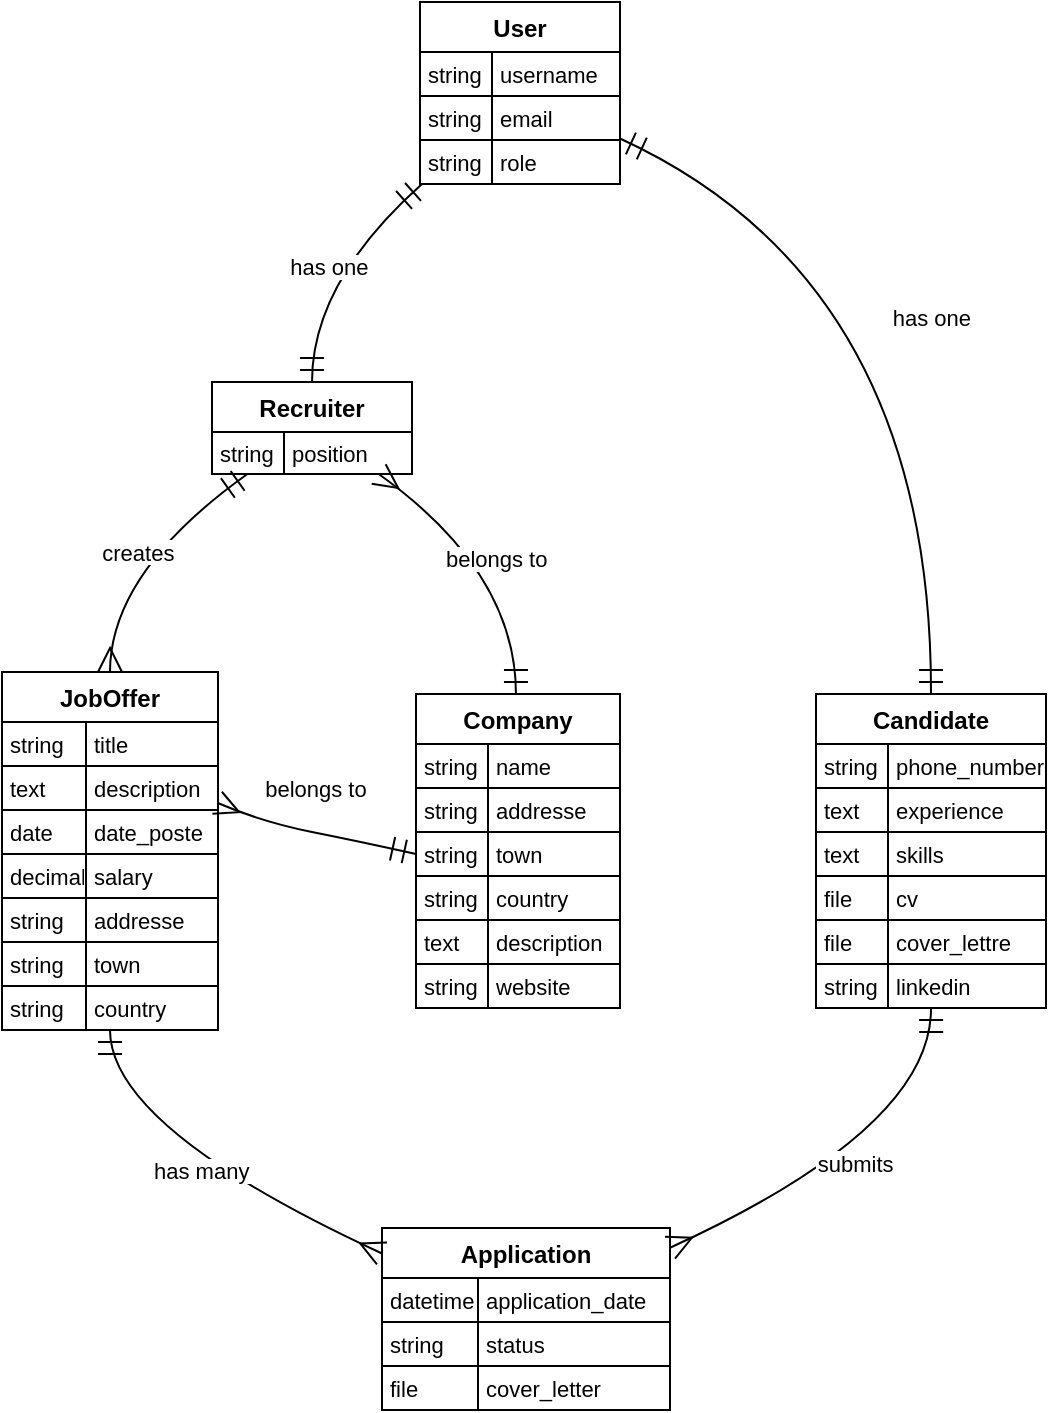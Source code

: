 <mxfile version="24.9.3">
  <diagram name="Page-1" id="9Husfk-MTER-jEmYpVFC">
    <mxGraphModel dx="2084" dy="1150" grid="1" gridSize="10" guides="1" tooltips="1" connect="1" arrows="1" fold="1" page="1" pageScale="1" pageWidth="827" pageHeight="1169" math="0" shadow="0">
      <root>
        <mxCell id="0" />
        <mxCell id="1" parent="0" />
        <mxCell id="3f8TKF4iii0UHwsobTSv-1" value="User" style="shape=table;startSize=25;container=1;collapsible=0;childLayout=tableLayout;fixedRows=1;rowLines=1;fontStyle=1;align=center;resizeLast=1;" vertex="1" parent="1">
          <mxGeometry x="229" y="20" width="100" height="91" as="geometry" />
        </mxCell>
        <mxCell id="3f8TKF4iii0UHwsobTSv-2" style="shape=tableRow;horizontal=0;startSize=0;swimlaneHead=0;swimlaneBody=0;fillColor=none;collapsible=0;dropTarget=0;points=[[0,0.5],[1,0.5]];portConstraint=eastwest;top=0;left=0;right=0;bottom=0;" vertex="1" parent="3f8TKF4iii0UHwsobTSv-1">
          <mxGeometry y="25" width="100" height="22" as="geometry" />
        </mxCell>
        <mxCell id="3f8TKF4iii0UHwsobTSv-3" value="string" style="shape=partialRectangle;connectable=0;fillColor=none;top=0;left=0;bottom=0;right=0;align=left;spacingLeft=2;overflow=hidden;fontSize=11;" vertex="1" parent="3f8TKF4iii0UHwsobTSv-2">
          <mxGeometry width="36" height="22" as="geometry">
            <mxRectangle width="36" height="22" as="alternateBounds" />
          </mxGeometry>
        </mxCell>
        <mxCell id="3f8TKF4iii0UHwsobTSv-4" value="username" style="shape=partialRectangle;connectable=0;fillColor=none;top=0;left=0;bottom=0;right=0;align=left;spacingLeft=2;overflow=hidden;fontSize=11;" vertex="1" parent="3f8TKF4iii0UHwsobTSv-2">
          <mxGeometry x="36" width="64" height="22" as="geometry">
            <mxRectangle width="64" height="22" as="alternateBounds" />
          </mxGeometry>
        </mxCell>
        <mxCell id="3f8TKF4iii0UHwsobTSv-5" style="shape=tableRow;horizontal=0;startSize=0;swimlaneHead=0;swimlaneBody=0;fillColor=none;collapsible=0;dropTarget=0;points=[[0,0.5],[1,0.5]];portConstraint=eastwest;top=0;left=0;right=0;bottom=0;" vertex="1" parent="3f8TKF4iii0UHwsobTSv-1">
          <mxGeometry y="47" width="100" height="22" as="geometry" />
        </mxCell>
        <mxCell id="3f8TKF4iii0UHwsobTSv-6" value="string" style="shape=partialRectangle;connectable=0;fillColor=none;top=0;left=0;bottom=0;right=0;align=left;spacingLeft=2;overflow=hidden;fontSize=11;" vertex="1" parent="3f8TKF4iii0UHwsobTSv-5">
          <mxGeometry width="36" height="22" as="geometry">
            <mxRectangle width="36" height="22" as="alternateBounds" />
          </mxGeometry>
        </mxCell>
        <mxCell id="3f8TKF4iii0UHwsobTSv-7" value="email" style="shape=partialRectangle;connectable=0;fillColor=none;top=0;left=0;bottom=0;right=0;align=left;spacingLeft=2;overflow=hidden;fontSize=11;" vertex="1" parent="3f8TKF4iii0UHwsobTSv-5">
          <mxGeometry x="36" width="64" height="22" as="geometry">
            <mxRectangle width="64" height="22" as="alternateBounds" />
          </mxGeometry>
        </mxCell>
        <mxCell id="3f8TKF4iii0UHwsobTSv-8" style="shape=tableRow;horizontal=0;startSize=0;swimlaneHead=0;swimlaneBody=0;fillColor=none;collapsible=0;dropTarget=0;points=[[0,0.5],[1,0.5]];portConstraint=eastwest;top=0;left=0;right=0;bottom=0;" vertex="1" parent="3f8TKF4iii0UHwsobTSv-1">
          <mxGeometry y="69" width="100" height="22" as="geometry" />
        </mxCell>
        <mxCell id="3f8TKF4iii0UHwsobTSv-9" value="string" style="shape=partialRectangle;connectable=0;fillColor=none;top=0;left=0;bottom=0;right=0;align=left;spacingLeft=2;overflow=hidden;fontSize=11;" vertex="1" parent="3f8TKF4iii0UHwsobTSv-8">
          <mxGeometry width="36" height="22" as="geometry">
            <mxRectangle width="36" height="22" as="alternateBounds" />
          </mxGeometry>
        </mxCell>
        <mxCell id="3f8TKF4iii0UHwsobTSv-10" value="role" style="shape=partialRectangle;connectable=0;fillColor=none;top=0;left=0;bottom=0;right=0;align=left;spacingLeft=2;overflow=hidden;fontSize=11;" vertex="1" parent="3f8TKF4iii0UHwsobTSv-8">
          <mxGeometry x="36" width="64" height="22" as="geometry">
            <mxRectangle width="64" height="22" as="alternateBounds" />
          </mxGeometry>
        </mxCell>
        <mxCell id="3f8TKF4iii0UHwsobTSv-11" value="Candidate" style="shape=table;startSize=25;container=1;collapsible=0;childLayout=tableLayout;fixedRows=1;rowLines=1;fontStyle=1;align=center;resizeLast=1;" vertex="1" parent="1">
          <mxGeometry x="427" y="366" width="115" height="157" as="geometry" />
        </mxCell>
        <mxCell id="3f8TKF4iii0UHwsobTSv-12" style="shape=tableRow;horizontal=0;startSize=0;swimlaneHead=0;swimlaneBody=0;fillColor=none;collapsible=0;dropTarget=0;points=[[0,0.5],[1,0.5]];portConstraint=eastwest;top=0;left=0;right=0;bottom=0;" vertex="1" parent="3f8TKF4iii0UHwsobTSv-11">
          <mxGeometry y="25" width="115" height="22" as="geometry" />
        </mxCell>
        <mxCell id="3f8TKF4iii0UHwsobTSv-13" value="string" style="shape=partialRectangle;connectable=0;fillColor=none;top=0;left=0;bottom=0;right=0;align=left;spacingLeft=2;overflow=hidden;fontSize=11;" vertex="1" parent="3f8TKF4iii0UHwsobTSv-12">
          <mxGeometry width="36" height="22" as="geometry">
            <mxRectangle width="36" height="22" as="alternateBounds" />
          </mxGeometry>
        </mxCell>
        <mxCell id="3f8TKF4iii0UHwsobTSv-14" value="phone_number" style="shape=partialRectangle;connectable=0;fillColor=none;top=0;left=0;bottom=0;right=0;align=left;spacingLeft=2;overflow=hidden;fontSize=11;" vertex="1" parent="3f8TKF4iii0UHwsobTSv-12">
          <mxGeometry x="36" width="79" height="22" as="geometry">
            <mxRectangle width="79" height="22" as="alternateBounds" />
          </mxGeometry>
        </mxCell>
        <mxCell id="3f8TKF4iii0UHwsobTSv-15" style="shape=tableRow;horizontal=0;startSize=0;swimlaneHead=0;swimlaneBody=0;fillColor=none;collapsible=0;dropTarget=0;points=[[0,0.5],[1,0.5]];portConstraint=eastwest;top=0;left=0;right=0;bottom=0;" vertex="1" parent="3f8TKF4iii0UHwsobTSv-11">
          <mxGeometry y="47" width="115" height="22" as="geometry" />
        </mxCell>
        <mxCell id="3f8TKF4iii0UHwsobTSv-16" value="text" style="shape=partialRectangle;connectable=0;fillColor=none;top=0;left=0;bottom=0;right=0;align=left;spacingLeft=2;overflow=hidden;fontSize=11;" vertex="1" parent="3f8TKF4iii0UHwsobTSv-15">
          <mxGeometry width="36" height="22" as="geometry">
            <mxRectangle width="36" height="22" as="alternateBounds" />
          </mxGeometry>
        </mxCell>
        <mxCell id="3f8TKF4iii0UHwsobTSv-17" value="experience" style="shape=partialRectangle;connectable=0;fillColor=none;top=0;left=0;bottom=0;right=0;align=left;spacingLeft=2;overflow=hidden;fontSize=11;" vertex="1" parent="3f8TKF4iii0UHwsobTSv-15">
          <mxGeometry x="36" width="79" height="22" as="geometry">
            <mxRectangle width="79" height="22" as="alternateBounds" />
          </mxGeometry>
        </mxCell>
        <mxCell id="3f8TKF4iii0UHwsobTSv-18" style="shape=tableRow;horizontal=0;startSize=0;swimlaneHead=0;swimlaneBody=0;fillColor=none;collapsible=0;dropTarget=0;points=[[0,0.5],[1,0.5]];portConstraint=eastwest;top=0;left=0;right=0;bottom=0;" vertex="1" parent="3f8TKF4iii0UHwsobTSv-11">
          <mxGeometry y="69" width="115" height="22" as="geometry" />
        </mxCell>
        <mxCell id="3f8TKF4iii0UHwsobTSv-19" value="text" style="shape=partialRectangle;connectable=0;fillColor=none;top=0;left=0;bottom=0;right=0;align=left;spacingLeft=2;overflow=hidden;fontSize=11;" vertex="1" parent="3f8TKF4iii0UHwsobTSv-18">
          <mxGeometry width="36" height="22" as="geometry">
            <mxRectangle width="36" height="22" as="alternateBounds" />
          </mxGeometry>
        </mxCell>
        <mxCell id="3f8TKF4iii0UHwsobTSv-20" value="skills" style="shape=partialRectangle;connectable=0;fillColor=none;top=0;left=0;bottom=0;right=0;align=left;spacingLeft=2;overflow=hidden;fontSize=11;" vertex="1" parent="3f8TKF4iii0UHwsobTSv-18">
          <mxGeometry x="36" width="79" height="22" as="geometry">
            <mxRectangle width="79" height="22" as="alternateBounds" />
          </mxGeometry>
        </mxCell>
        <mxCell id="3f8TKF4iii0UHwsobTSv-21" style="shape=tableRow;horizontal=0;startSize=0;swimlaneHead=0;swimlaneBody=0;fillColor=none;collapsible=0;dropTarget=0;points=[[0,0.5],[1,0.5]];portConstraint=eastwest;top=0;left=0;right=0;bottom=0;" vertex="1" parent="3f8TKF4iii0UHwsobTSv-11">
          <mxGeometry y="91" width="115" height="22" as="geometry" />
        </mxCell>
        <mxCell id="3f8TKF4iii0UHwsobTSv-22" value="file" style="shape=partialRectangle;connectable=0;fillColor=none;top=0;left=0;bottom=0;right=0;align=left;spacingLeft=2;overflow=hidden;fontSize=11;" vertex="1" parent="3f8TKF4iii0UHwsobTSv-21">
          <mxGeometry width="36" height="22" as="geometry">
            <mxRectangle width="36" height="22" as="alternateBounds" />
          </mxGeometry>
        </mxCell>
        <mxCell id="3f8TKF4iii0UHwsobTSv-23" value="cv" style="shape=partialRectangle;connectable=0;fillColor=none;top=0;left=0;bottom=0;right=0;align=left;spacingLeft=2;overflow=hidden;fontSize=11;" vertex="1" parent="3f8TKF4iii0UHwsobTSv-21">
          <mxGeometry x="36" width="79" height="22" as="geometry">
            <mxRectangle width="79" height="22" as="alternateBounds" />
          </mxGeometry>
        </mxCell>
        <mxCell id="3f8TKF4iii0UHwsobTSv-24" style="shape=tableRow;horizontal=0;startSize=0;swimlaneHead=0;swimlaneBody=0;fillColor=none;collapsible=0;dropTarget=0;points=[[0,0.5],[1,0.5]];portConstraint=eastwest;top=0;left=0;right=0;bottom=0;" vertex="1" parent="3f8TKF4iii0UHwsobTSv-11">
          <mxGeometry y="113" width="115" height="22" as="geometry" />
        </mxCell>
        <mxCell id="3f8TKF4iii0UHwsobTSv-25" value="file" style="shape=partialRectangle;connectable=0;fillColor=none;top=0;left=0;bottom=0;right=0;align=left;spacingLeft=2;overflow=hidden;fontSize=11;" vertex="1" parent="3f8TKF4iii0UHwsobTSv-24">
          <mxGeometry width="36" height="22" as="geometry">
            <mxRectangle width="36" height="22" as="alternateBounds" />
          </mxGeometry>
        </mxCell>
        <mxCell id="3f8TKF4iii0UHwsobTSv-26" value="cover_lettre" style="shape=partialRectangle;connectable=0;fillColor=none;top=0;left=0;bottom=0;right=0;align=left;spacingLeft=2;overflow=hidden;fontSize=11;" vertex="1" parent="3f8TKF4iii0UHwsobTSv-24">
          <mxGeometry x="36" width="79" height="22" as="geometry">
            <mxRectangle width="79" height="22" as="alternateBounds" />
          </mxGeometry>
        </mxCell>
        <mxCell id="3f8TKF4iii0UHwsobTSv-27" style="shape=tableRow;horizontal=0;startSize=0;swimlaneHead=0;swimlaneBody=0;fillColor=none;collapsible=0;dropTarget=0;points=[[0,0.5],[1,0.5]];portConstraint=eastwest;top=0;left=0;right=0;bottom=0;" vertex="1" parent="3f8TKF4iii0UHwsobTSv-11">
          <mxGeometry y="135" width="115" height="22" as="geometry" />
        </mxCell>
        <mxCell id="3f8TKF4iii0UHwsobTSv-28" value="string" style="shape=partialRectangle;connectable=0;fillColor=none;top=0;left=0;bottom=0;right=0;align=left;spacingLeft=2;overflow=hidden;fontSize=11;" vertex="1" parent="3f8TKF4iii0UHwsobTSv-27">
          <mxGeometry width="36" height="22" as="geometry">
            <mxRectangle width="36" height="22" as="alternateBounds" />
          </mxGeometry>
        </mxCell>
        <mxCell id="3f8TKF4iii0UHwsobTSv-29" value="linkedin" style="shape=partialRectangle;connectable=0;fillColor=none;top=0;left=0;bottom=0;right=0;align=left;spacingLeft=2;overflow=hidden;fontSize=11;" vertex="1" parent="3f8TKF4iii0UHwsobTSv-27">
          <mxGeometry x="36" width="79" height="22" as="geometry">
            <mxRectangle width="79" height="22" as="alternateBounds" />
          </mxGeometry>
        </mxCell>
        <mxCell id="3f8TKF4iii0UHwsobTSv-30" value="Recruiter" style="shape=table;startSize=25;container=1;collapsible=0;childLayout=tableLayout;fixedRows=1;rowLines=1;fontStyle=1;align=center;resizeLast=1;" vertex="1" parent="1">
          <mxGeometry x="125" y="210" width="100" height="46" as="geometry" />
        </mxCell>
        <mxCell id="3f8TKF4iii0UHwsobTSv-31" style="shape=tableRow;horizontal=0;startSize=0;swimlaneHead=0;swimlaneBody=0;fillColor=none;collapsible=0;dropTarget=0;points=[[0,0.5],[1,0.5]];portConstraint=eastwest;top=0;left=0;right=0;bottom=0;" vertex="1" parent="3f8TKF4iii0UHwsobTSv-30">
          <mxGeometry y="25" width="100" height="21" as="geometry" />
        </mxCell>
        <mxCell id="3f8TKF4iii0UHwsobTSv-32" value="string" style="shape=partialRectangle;connectable=0;fillColor=none;top=0;left=0;bottom=0;right=0;align=left;spacingLeft=2;overflow=hidden;fontSize=11;" vertex="1" parent="3f8TKF4iii0UHwsobTSv-31">
          <mxGeometry width="36" height="21" as="geometry">
            <mxRectangle width="36" height="21" as="alternateBounds" />
          </mxGeometry>
        </mxCell>
        <mxCell id="3f8TKF4iii0UHwsobTSv-33" value="position" style="shape=partialRectangle;connectable=0;fillColor=none;top=0;left=0;bottom=0;right=0;align=left;spacingLeft=2;overflow=hidden;fontSize=11;" vertex="1" parent="3f8TKF4iii0UHwsobTSv-31">
          <mxGeometry x="36" width="64" height="21" as="geometry">
            <mxRectangle width="64" height="21" as="alternateBounds" />
          </mxGeometry>
        </mxCell>
        <mxCell id="3f8TKF4iii0UHwsobTSv-34" value="Company" style="shape=table;startSize=25;container=1;collapsible=0;childLayout=tableLayout;fixedRows=1;rowLines=1;fontStyle=1;align=center;resizeLast=1;" vertex="1" parent="1">
          <mxGeometry x="227" y="366" width="102" height="157" as="geometry" />
        </mxCell>
        <mxCell id="3f8TKF4iii0UHwsobTSv-35" style="shape=tableRow;horizontal=0;startSize=0;swimlaneHead=0;swimlaneBody=0;fillColor=none;collapsible=0;dropTarget=0;points=[[0,0.5],[1,0.5]];portConstraint=eastwest;top=0;left=0;right=0;bottom=0;" vertex="1" parent="3f8TKF4iii0UHwsobTSv-34">
          <mxGeometry y="25" width="102" height="22" as="geometry" />
        </mxCell>
        <mxCell id="3f8TKF4iii0UHwsobTSv-36" value="string" style="shape=partialRectangle;connectable=0;fillColor=none;top=0;left=0;bottom=0;right=0;align=left;spacingLeft=2;overflow=hidden;fontSize=11;" vertex="1" parent="3f8TKF4iii0UHwsobTSv-35">
          <mxGeometry width="36" height="22" as="geometry">
            <mxRectangle width="36" height="22" as="alternateBounds" />
          </mxGeometry>
        </mxCell>
        <mxCell id="3f8TKF4iii0UHwsobTSv-37" value="name" style="shape=partialRectangle;connectable=0;fillColor=none;top=0;left=0;bottom=0;right=0;align=left;spacingLeft=2;overflow=hidden;fontSize=11;" vertex="1" parent="3f8TKF4iii0UHwsobTSv-35">
          <mxGeometry x="36" width="66" height="22" as="geometry">
            <mxRectangle width="66" height="22" as="alternateBounds" />
          </mxGeometry>
        </mxCell>
        <mxCell id="3f8TKF4iii0UHwsobTSv-38" style="shape=tableRow;horizontal=0;startSize=0;swimlaneHead=0;swimlaneBody=0;fillColor=none;collapsible=0;dropTarget=0;points=[[0,0.5],[1,0.5]];portConstraint=eastwest;top=0;left=0;right=0;bottom=0;" vertex="1" parent="3f8TKF4iii0UHwsobTSv-34">
          <mxGeometry y="47" width="102" height="22" as="geometry" />
        </mxCell>
        <mxCell id="3f8TKF4iii0UHwsobTSv-39" value="string" style="shape=partialRectangle;connectable=0;fillColor=none;top=0;left=0;bottom=0;right=0;align=left;spacingLeft=2;overflow=hidden;fontSize=11;" vertex="1" parent="3f8TKF4iii0UHwsobTSv-38">
          <mxGeometry width="36" height="22" as="geometry">
            <mxRectangle width="36" height="22" as="alternateBounds" />
          </mxGeometry>
        </mxCell>
        <mxCell id="3f8TKF4iii0UHwsobTSv-40" value="addresse" style="shape=partialRectangle;connectable=0;fillColor=none;top=0;left=0;bottom=0;right=0;align=left;spacingLeft=2;overflow=hidden;fontSize=11;" vertex="1" parent="3f8TKF4iii0UHwsobTSv-38">
          <mxGeometry x="36" width="66" height="22" as="geometry">
            <mxRectangle width="66" height="22" as="alternateBounds" />
          </mxGeometry>
        </mxCell>
        <mxCell id="3f8TKF4iii0UHwsobTSv-41" style="shape=tableRow;horizontal=0;startSize=0;swimlaneHead=0;swimlaneBody=0;fillColor=none;collapsible=0;dropTarget=0;points=[[0,0.5],[1,0.5]];portConstraint=eastwest;top=0;left=0;right=0;bottom=0;" vertex="1" parent="3f8TKF4iii0UHwsobTSv-34">
          <mxGeometry y="69" width="102" height="22" as="geometry" />
        </mxCell>
        <mxCell id="3f8TKF4iii0UHwsobTSv-42" value="string" style="shape=partialRectangle;connectable=0;fillColor=none;top=0;left=0;bottom=0;right=0;align=left;spacingLeft=2;overflow=hidden;fontSize=11;" vertex="1" parent="3f8TKF4iii0UHwsobTSv-41">
          <mxGeometry width="36" height="22" as="geometry">
            <mxRectangle width="36" height="22" as="alternateBounds" />
          </mxGeometry>
        </mxCell>
        <mxCell id="3f8TKF4iii0UHwsobTSv-43" value="town" style="shape=partialRectangle;connectable=0;fillColor=none;top=0;left=0;bottom=0;right=0;align=left;spacingLeft=2;overflow=hidden;fontSize=11;" vertex="1" parent="3f8TKF4iii0UHwsobTSv-41">
          <mxGeometry x="36" width="66" height="22" as="geometry">
            <mxRectangle width="66" height="22" as="alternateBounds" />
          </mxGeometry>
        </mxCell>
        <mxCell id="3f8TKF4iii0UHwsobTSv-44" style="shape=tableRow;horizontal=0;startSize=0;swimlaneHead=0;swimlaneBody=0;fillColor=none;collapsible=0;dropTarget=0;points=[[0,0.5],[1,0.5]];portConstraint=eastwest;top=0;left=0;right=0;bottom=0;" vertex="1" parent="3f8TKF4iii0UHwsobTSv-34">
          <mxGeometry y="91" width="102" height="22" as="geometry" />
        </mxCell>
        <mxCell id="3f8TKF4iii0UHwsobTSv-45" value="string" style="shape=partialRectangle;connectable=0;fillColor=none;top=0;left=0;bottom=0;right=0;align=left;spacingLeft=2;overflow=hidden;fontSize=11;" vertex="1" parent="3f8TKF4iii0UHwsobTSv-44">
          <mxGeometry width="36" height="22" as="geometry">
            <mxRectangle width="36" height="22" as="alternateBounds" />
          </mxGeometry>
        </mxCell>
        <mxCell id="3f8TKF4iii0UHwsobTSv-46" value="country" style="shape=partialRectangle;connectable=0;fillColor=none;top=0;left=0;bottom=0;right=0;align=left;spacingLeft=2;overflow=hidden;fontSize=11;" vertex="1" parent="3f8TKF4iii0UHwsobTSv-44">
          <mxGeometry x="36" width="66" height="22" as="geometry">
            <mxRectangle width="66" height="22" as="alternateBounds" />
          </mxGeometry>
        </mxCell>
        <mxCell id="3f8TKF4iii0UHwsobTSv-47" style="shape=tableRow;horizontal=0;startSize=0;swimlaneHead=0;swimlaneBody=0;fillColor=none;collapsible=0;dropTarget=0;points=[[0,0.5],[1,0.5]];portConstraint=eastwest;top=0;left=0;right=0;bottom=0;" vertex="1" parent="3f8TKF4iii0UHwsobTSv-34">
          <mxGeometry y="113" width="102" height="22" as="geometry" />
        </mxCell>
        <mxCell id="3f8TKF4iii0UHwsobTSv-48" value="text" style="shape=partialRectangle;connectable=0;fillColor=none;top=0;left=0;bottom=0;right=0;align=left;spacingLeft=2;overflow=hidden;fontSize=11;" vertex="1" parent="3f8TKF4iii0UHwsobTSv-47">
          <mxGeometry width="36" height="22" as="geometry">
            <mxRectangle width="36" height="22" as="alternateBounds" />
          </mxGeometry>
        </mxCell>
        <mxCell id="3f8TKF4iii0UHwsobTSv-49" value="description" style="shape=partialRectangle;connectable=0;fillColor=none;top=0;left=0;bottom=0;right=0;align=left;spacingLeft=2;overflow=hidden;fontSize=11;" vertex="1" parent="3f8TKF4iii0UHwsobTSv-47">
          <mxGeometry x="36" width="66" height="22" as="geometry">
            <mxRectangle width="66" height="22" as="alternateBounds" />
          </mxGeometry>
        </mxCell>
        <mxCell id="3f8TKF4iii0UHwsobTSv-50" style="shape=tableRow;horizontal=0;startSize=0;swimlaneHead=0;swimlaneBody=0;fillColor=none;collapsible=0;dropTarget=0;points=[[0,0.5],[1,0.5]];portConstraint=eastwest;top=0;left=0;right=0;bottom=0;" vertex="1" parent="3f8TKF4iii0UHwsobTSv-34">
          <mxGeometry y="135" width="102" height="22" as="geometry" />
        </mxCell>
        <mxCell id="3f8TKF4iii0UHwsobTSv-51" value="string" style="shape=partialRectangle;connectable=0;fillColor=none;top=0;left=0;bottom=0;right=0;align=left;spacingLeft=2;overflow=hidden;fontSize=11;" vertex="1" parent="3f8TKF4iii0UHwsobTSv-50">
          <mxGeometry width="36" height="22" as="geometry">
            <mxRectangle width="36" height="22" as="alternateBounds" />
          </mxGeometry>
        </mxCell>
        <mxCell id="3f8TKF4iii0UHwsobTSv-52" value="website" style="shape=partialRectangle;connectable=0;fillColor=none;top=0;left=0;bottom=0;right=0;align=left;spacingLeft=2;overflow=hidden;fontSize=11;" vertex="1" parent="3f8TKF4iii0UHwsobTSv-50">
          <mxGeometry x="36" width="66" height="22" as="geometry">
            <mxRectangle width="66" height="22" as="alternateBounds" />
          </mxGeometry>
        </mxCell>
        <mxCell id="3f8TKF4iii0UHwsobTSv-53" value="JobOffer" style="shape=table;startSize=25;container=1;collapsible=0;childLayout=tableLayout;fixedRows=1;rowLines=1;fontStyle=1;align=center;resizeLast=1;" vertex="1" parent="1">
          <mxGeometry x="20" y="355" width="108" height="179" as="geometry" />
        </mxCell>
        <mxCell id="3f8TKF4iii0UHwsobTSv-54" style="shape=tableRow;horizontal=0;startSize=0;swimlaneHead=0;swimlaneBody=0;fillColor=none;collapsible=0;dropTarget=0;points=[[0,0.5],[1,0.5]];portConstraint=eastwest;top=0;left=0;right=0;bottom=0;" vertex="1" parent="3f8TKF4iii0UHwsobTSv-53">
          <mxGeometry y="25" width="108" height="22" as="geometry" />
        </mxCell>
        <mxCell id="3f8TKF4iii0UHwsobTSv-55" value="string" style="shape=partialRectangle;connectable=0;fillColor=none;top=0;left=0;bottom=0;right=0;align=left;spacingLeft=2;overflow=hidden;fontSize=11;" vertex="1" parent="3f8TKF4iii0UHwsobTSv-54">
          <mxGeometry width="42" height="22" as="geometry">
            <mxRectangle width="42" height="22" as="alternateBounds" />
          </mxGeometry>
        </mxCell>
        <mxCell id="3f8TKF4iii0UHwsobTSv-56" value="title" style="shape=partialRectangle;connectable=0;fillColor=none;top=0;left=0;bottom=0;right=0;align=left;spacingLeft=2;overflow=hidden;fontSize=11;" vertex="1" parent="3f8TKF4iii0UHwsobTSv-54">
          <mxGeometry x="42" width="66" height="22" as="geometry">
            <mxRectangle width="66" height="22" as="alternateBounds" />
          </mxGeometry>
        </mxCell>
        <mxCell id="3f8TKF4iii0UHwsobTSv-57" style="shape=tableRow;horizontal=0;startSize=0;swimlaneHead=0;swimlaneBody=0;fillColor=none;collapsible=0;dropTarget=0;points=[[0,0.5],[1,0.5]];portConstraint=eastwest;top=0;left=0;right=0;bottom=0;" vertex="1" parent="3f8TKF4iii0UHwsobTSv-53">
          <mxGeometry y="47" width="108" height="22" as="geometry" />
        </mxCell>
        <mxCell id="3f8TKF4iii0UHwsobTSv-58" value="text" style="shape=partialRectangle;connectable=0;fillColor=none;top=0;left=0;bottom=0;right=0;align=left;spacingLeft=2;overflow=hidden;fontSize=11;" vertex="1" parent="3f8TKF4iii0UHwsobTSv-57">
          <mxGeometry width="42" height="22" as="geometry">
            <mxRectangle width="42" height="22" as="alternateBounds" />
          </mxGeometry>
        </mxCell>
        <mxCell id="3f8TKF4iii0UHwsobTSv-59" value="description" style="shape=partialRectangle;connectable=0;fillColor=none;top=0;left=0;bottom=0;right=0;align=left;spacingLeft=2;overflow=hidden;fontSize=11;" vertex="1" parent="3f8TKF4iii0UHwsobTSv-57">
          <mxGeometry x="42" width="66" height="22" as="geometry">
            <mxRectangle width="66" height="22" as="alternateBounds" />
          </mxGeometry>
        </mxCell>
        <mxCell id="3f8TKF4iii0UHwsobTSv-60" style="shape=tableRow;horizontal=0;startSize=0;swimlaneHead=0;swimlaneBody=0;fillColor=none;collapsible=0;dropTarget=0;points=[[0,0.5],[1,0.5]];portConstraint=eastwest;top=0;left=0;right=0;bottom=0;" vertex="1" parent="3f8TKF4iii0UHwsobTSv-53">
          <mxGeometry y="69" width="108" height="22" as="geometry" />
        </mxCell>
        <mxCell id="3f8TKF4iii0UHwsobTSv-61" value="date" style="shape=partialRectangle;connectable=0;fillColor=none;top=0;left=0;bottom=0;right=0;align=left;spacingLeft=2;overflow=hidden;fontSize=11;" vertex="1" parent="3f8TKF4iii0UHwsobTSv-60">
          <mxGeometry width="42" height="22" as="geometry">
            <mxRectangle width="42" height="22" as="alternateBounds" />
          </mxGeometry>
        </mxCell>
        <mxCell id="3f8TKF4iii0UHwsobTSv-62" value="date_poste" style="shape=partialRectangle;connectable=0;fillColor=none;top=0;left=0;bottom=0;right=0;align=left;spacingLeft=2;overflow=hidden;fontSize=11;" vertex="1" parent="3f8TKF4iii0UHwsobTSv-60">
          <mxGeometry x="42" width="66" height="22" as="geometry">
            <mxRectangle width="66" height="22" as="alternateBounds" />
          </mxGeometry>
        </mxCell>
        <mxCell id="3f8TKF4iii0UHwsobTSv-63" style="shape=tableRow;horizontal=0;startSize=0;swimlaneHead=0;swimlaneBody=0;fillColor=none;collapsible=0;dropTarget=0;points=[[0,0.5],[1,0.5]];portConstraint=eastwest;top=0;left=0;right=0;bottom=0;" vertex="1" parent="3f8TKF4iii0UHwsobTSv-53">
          <mxGeometry y="91" width="108" height="22" as="geometry" />
        </mxCell>
        <mxCell id="3f8TKF4iii0UHwsobTSv-64" value="decimal" style="shape=partialRectangle;connectable=0;fillColor=none;top=0;left=0;bottom=0;right=0;align=left;spacingLeft=2;overflow=hidden;fontSize=11;" vertex="1" parent="3f8TKF4iii0UHwsobTSv-63">
          <mxGeometry width="42" height="22" as="geometry">
            <mxRectangle width="42" height="22" as="alternateBounds" />
          </mxGeometry>
        </mxCell>
        <mxCell id="3f8TKF4iii0UHwsobTSv-65" value="salary" style="shape=partialRectangle;connectable=0;fillColor=none;top=0;left=0;bottom=0;right=0;align=left;spacingLeft=2;overflow=hidden;fontSize=11;" vertex="1" parent="3f8TKF4iii0UHwsobTSv-63">
          <mxGeometry x="42" width="66" height="22" as="geometry">
            <mxRectangle width="66" height="22" as="alternateBounds" />
          </mxGeometry>
        </mxCell>
        <mxCell id="3f8TKF4iii0UHwsobTSv-66" style="shape=tableRow;horizontal=0;startSize=0;swimlaneHead=0;swimlaneBody=0;fillColor=none;collapsible=0;dropTarget=0;points=[[0,0.5],[1,0.5]];portConstraint=eastwest;top=0;left=0;right=0;bottom=0;" vertex="1" parent="3f8TKF4iii0UHwsobTSv-53">
          <mxGeometry y="113" width="108" height="22" as="geometry" />
        </mxCell>
        <mxCell id="3f8TKF4iii0UHwsobTSv-67" value="string" style="shape=partialRectangle;connectable=0;fillColor=none;top=0;left=0;bottom=0;right=0;align=left;spacingLeft=2;overflow=hidden;fontSize=11;" vertex="1" parent="3f8TKF4iii0UHwsobTSv-66">
          <mxGeometry width="42" height="22" as="geometry">
            <mxRectangle width="42" height="22" as="alternateBounds" />
          </mxGeometry>
        </mxCell>
        <mxCell id="3f8TKF4iii0UHwsobTSv-68" value="addresse" style="shape=partialRectangle;connectable=0;fillColor=none;top=0;left=0;bottom=0;right=0;align=left;spacingLeft=2;overflow=hidden;fontSize=11;" vertex="1" parent="3f8TKF4iii0UHwsobTSv-66">
          <mxGeometry x="42" width="66" height="22" as="geometry">
            <mxRectangle width="66" height="22" as="alternateBounds" />
          </mxGeometry>
        </mxCell>
        <mxCell id="3f8TKF4iii0UHwsobTSv-69" style="shape=tableRow;horizontal=0;startSize=0;swimlaneHead=0;swimlaneBody=0;fillColor=none;collapsible=0;dropTarget=0;points=[[0,0.5],[1,0.5]];portConstraint=eastwest;top=0;left=0;right=0;bottom=0;" vertex="1" parent="3f8TKF4iii0UHwsobTSv-53">
          <mxGeometry y="135" width="108" height="22" as="geometry" />
        </mxCell>
        <mxCell id="3f8TKF4iii0UHwsobTSv-70" value="string" style="shape=partialRectangle;connectable=0;fillColor=none;top=0;left=0;bottom=0;right=0;align=left;spacingLeft=2;overflow=hidden;fontSize=11;" vertex="1" parent="3f8TKF4iii0UHwsobTSv-69">
          <mxGeometry width="42" height="22" as="geometry">
            <mxRectangle width="42" height="22" as="alternateBounds" />
          </mxGeometry>
        </mxCell>
        <mxCell id="3f8TKF4iii0UHwsobTSv-71" value="town" style="shape=partialRectangle;connectable=0;fillColor=none;top=0;left=0;bottom=0;right=0;align=left;spacingLeft=2;overflow=hidden;fontSize=11;" vertex="1" parent="3f8TKF4iii0UHwsobTSv-69">
          <mxGeometry x="42" width="66" height="22" as="geometry">
            <mxRectangle width="66" height="22" as="alternateBounds" />
          </mxGeometry>
        </mxCell>
        <mxCell id="3f8TKF4iii0UHwsobTSv-72" style="shape=tableRow;horizontal=0;startSize=0;swimlaneHead=0;swimlaneBody=0;fillColor=none;collapsible=0;dropTarget=0;points=[[0,0.5],[1,0.5]];portConstraint=eastwest;top=0;left=0;right=0;bottom=0;" vertex="1" parent="3f8TKF4iii0UHwsobTSv-53">
          <mxGeometry y="157" width="108" height="22" as="geometry" />
        </mxCell>
        <mxCell id="3f8TKF4iii0UHwsobTSv-73" value="string" style="shape=partialRectangle;connectable=0;fillColor=none;top=0;left=0;bottom=0;right=0;align=left;spacingLeft=2;overflow=hidden;fontSize=11;" vertex="1" parent="3f8TKF4iii0UHwsobTSv-72">
          <mxGeometry width="42" height="22" as="geometry">
            <mxRectangle width="42" height="22" as="alternateBounds" />
          </mxGeometry>
        </mxCell>
        <mxCell id="3f8TKF4iii0UHwsobTSv-74" value="country" style="shape=partialRectangle;connectable=0;fillColor=none;top=0;left=0;bottom=0;right=0;align=left;spacingLeft=2;overflow=hidden;fontSize=11;" vertex="1" parent="3f8TKF4iii0UHwsobTSv-72">
          <mxGeometry x="42" width="66" height="22" as="geometry">
            <mxRectangle width="66" height="22" as="alternateBounds" />
          </mxGeometry>
        </mxCell>
        <mxCell id="3f8TKF4iii0UHwsobTSv-75" value="Application" style="shape=table;startSize=25;container=1;collapsible=0;childLayout=tableLayout;fixedRows=1;rowLines=1;fontStyle=1;align=center;resizeLast=1;" vertex="1" parent="1">
          <mxGeometry x="210" y="633" width="144" height="91" as="geometry" />
        </mxCell>
        <mxCell id="3f8TKF4iii0UHwsobTSv-76" style="shape=tableRow;horizontal=0;startSize=0;swimlaneHead=0;swimlaneBody=0;fillColor=none;collapsible=0;dropTarget=0;points=[[0,0.5],[1,0.5]];portConstraint=eastwest;top=0;left=0;right=0;bottom=0;" vertex="1" parent="3f8TKF4iii0UHwsobTSv-75">
          <mxGeometry y="25" width="144" height="22" as="geometry" />
        </mxCell>
        <mxCell id="3f8TKF4iii0UHwsobTSv-77" value="datetime" style="shape=partialRectangle;connectable=0;fillColor=none;top=0;left=0;bottom=0;right=0;align=left;spacingLeft=2;overflow=hidden;fontSize=11;" vertex="1" parent="3f8TKF4iii0UHwsobTSv-76">
          <mxGeometry width="48" height="22" as="geometry">
            <mxRectangle width="48" height="22" as="alternateBounds" />
          </mxGeometry>
        </mxCell>
        <mxCell id="3f8TKF4iii0UHwsobTSv-78" value="application_date" style="shape=partialRectangle;connectable=0;fillColor=none;top=0;left=0;bottom=0;right=0;align=left;spacingLeft=2;overflow=hidden;fontSize=11;" vertex="1" parent="3f8TKF4iii0UHwsobTSv-76">
          <mxGeometry x="48" width="96" height="22" as="geometry">
            <mxRectangle width="96" height="22" as="alternateBounds" />
          </mxGeometry>
        </mxCell>
        <mxCell id="3f8TKF4iii0UHwsobTSv-79" style="shape=tableRow;horizontal=0;startSize=0;swimlaneHead=0;swimlaneBody=0;fillColor=none;collapsible=0;dropTarget=0;points=[[0,0.5],[1,0.5]];portConstraint=eastwest;top=0;left=0;right=0;bottom=0;" vertex="1" parent="3f8TKF4iii0UHwsobTSv-75">
          <mxGeometry y="47" width="144" height="22" as="geometry" />
        </mxCell>
        <mxCell id="3f8TKF4iii0UHwsobTSv-80" value="string" style="shape=partialRectangle;connectable=0;fillColor=none;top=0;left=0;bottom=0;right=0;align=left;spacingLeft=2;overflow=hidden;fontSize=11;" vertex="1" parent="3f8TKF4iii0UHwsobTSv-79">
          <mxGeometry width="48" height="22" as="geometry">
            <mxRectangle width="48" height="22" as="alternateBounds" />
          </mxGeometry>
        </mxCell>
        <mxCell id="3f8TKF4iii0UHwsobTSv-81" value="status" style="shape=partialRectangle;connectable=0;fillColor=none;top=0;left=0;bottom=0;right=0;align=left;spacingLeft=2;overflow=hidden;fontSize=11;" vertex="1" parent="3f8TKF4iii0UHwsobTSv-79">
          <mxGeometry x="48" width="96" height="22" as="geometry">
            <mxRectangle width="96" height="22" as="alternateBounds" />
          </mxGeometry>
        </mxCell>
        <mxCell id="3f8TKF4iii0UHwsobTSv-82" style="shape=tableRow;horizontal=0;startSize=0;swimlaneHead=0;swimlaneBody=0;fillColor=none;collapsible=0;dropTarget=0;points=[[0,0.5],[1,0.5]];portConstraint=eastwest;top=0;left=0;right=0;bottom=0;" vertex="1" parent="3f8TKF4iii0UHwsobTSv-75">
          <mxGeometry y="69" width="144" height="22" as="geometry" />
        </mxCell>
        <mxCell id="3f8TKF4iii0UHwsobTSv-83" value="file" style="shape=partialRectangle;connectable=0;fillColor=none;top=0;left=0;bottom=0;right=0;align=left;spacingLeft=2;overflow=hidden;fontSize=11;" vertex="1" parent="3f8TKF4iii0UHwsobTSv-82">
          <mxGeometry width="48" height="22" as="geometry">
            <mxRectangle width="48" height="22" as="alternateBounds" />
          </mxGeometry>
        </mxCell>
        <mxCell id="3f8TKF4iii0UHwsobTSv-84" value="cover_letter" style="shape=partialRectangle;connectable=0;fillColor=none;top=0;left=0;bottom=0;right=0;align=left;spacingLeft=2;overflow=hidden;fontSize=11;" vertex="1" parent="3f8TKF4iii0UHwsobTSv-82">
          <mxGeometry x="48" width="96" height="22" as="geometry">
            <mxRectangle width="96" height="22" as="alternateBounds" />
          </mxGeometry>
        </mxCell>
        <mxCell id="3f8TKF4iii0UHwsobTSv-85" value="has one" style="curved=1;startArrow=ERmandOne;startSize=10;;endArrow=ERmandOne;endSize=10;;exitX=1;exitY=0.75;entryX=0.5;entryY=0;rounded=0;" edge="1" parent="1" source="3f8TKF4iii0UHwsobTSv-1" target="3f8TKF4iii0UHwsobTSv-11">
          <mxGeometry relative="1" as="geometry">
            <Array as="points">
              <mxPoint x="485" y="160" />
            </Array>
          </mxGeometry>
        </mxCell>
        <mxCell id="3f8TKF4iii0UHwsobTSv-86" value="has one" style="curved=1;startArrow=ERmandOne;startSize=10;;endArrow=ERmandOne;endSize=10;;exitX=0.01;exitY=1;entryX=0.5;entryY=-0.01;rounded=0;" edge="1" parent="1" source="3f8TKF4iii0UHwsobTSv-1" target="3f8TKF4iii0UHwsobTSv-30">
          <mxGeometry relative="1" as="geometry">
            <Array as="points">
              <mxPoint x="175" y="160" />
            </Array>
          </mxGeometry>
        </mxCell>
        <mxCell id="3f8TKF4iii0UHwsobTSv-87" value="belongs to" style="curved=1;startArrow=ERmany;startSize=10;;endArrow=ERmandOne;endSize=10;;exitX=0.82;exitY=0.98;entryX=0.49;entryY=0;rounded=0;" edge="1" parent="1" source="3f8TKF4iii0UHwsobTSv-30" target="3f8TKF4iii0UHwsobTSv-34">
          <mxGeometry relative="1" as="geometry">
            <Array as="points">
              <mxPoint x="277" y="305" />
            </Array>
          </mxGeometry>
        </mxCell>
        <mxCell id="3f8TKF4iii0UHwsobTSv-88" value="creates" style="curved=1;startArrow=ERmandOne;startSize=10;;endArrow=ERmany;endSize=10;;exitX=0.19;exitY=0.98;entryX=0.5;entryY=0;rounded=0;" edge="1" parent="1" source="3f8TKF4iii0UHwsobTSv-30" target="3f8TKF4iii0UHwsobTSv-53">
          <mxGeometry relative="1" as="geometry">
            <Array as="points">
              <mxPoint x="74" y="305" />
            </Array>
          </mxGeometry>
        </mxCell>
        <mxCell id="3f8TKF4iii0UHwsobTSv-89" value="has many" style="curved=1;startArrow=ERmandOne;startSize=10;;endArrow=ERmany;endSize=10;;exitX=0.5;exitY=1;entryX=0;entryY=0.14;rounded=0;" edge="1" parent="1" source="3f8TKF4iii0UHwsobTSv-53" target="3f8TKF4iii0UHwsobTSv-75">
          <mxGeometry relative="1" as="geometry">
            <Array as="points">
              <mxPoint x="74" y="583" />
            </Array>
          </mxGeometry>
        </mxCell>
        <mxCell id="3f8TKF4iii0UHwsobTSv-90" value="submits" style="curved=1;startArrow=ERmandOne;startSize=10;;endArrow=ERmany;endSize=10;;exitX=0.5;exitY=1;entryX=0.96;entryY=0.14;rounded=0;" edge="1" parent="1" source="3f8TKF4iii0UHwsobTSv-11" target="3f8TKF4iii0UHwsobTSv-75">
          <mxGeometry relative="1" as="geometry">
            <Array as="points">
              <mxPoint x="485" y="583" />
            </Array>
          </mxGeometry>
        </mxCell>
        <mxCell id="3f8TKF4iii0UHwsobTSv-92" value="belongs to" style="curved=1;startArrow=ERmany;startSize=10;;endArrow=ERmandOne;endSize=10;;exitX=0.996;exitY=-0.164;entryX=0;entryY=0.5;rounded=0;entryDx=0;entryDy=0;exitDx=0;exitDy=0;exitPerimeter=0;" edge="1" parent="1" source="3f8TKF4iii0UHwsobTSv-60" target="3f8TKF4iii0UHwsobTSv-41">
          <mxGeometry x="-0.078" y="22" relative="1" as="geometry">
            <Array as="points">
              <mxPoint x="150" y="430" />
              <mxPoint x="200" y="440" />
            </Array>
            <mxPoint x="228" y="276" as="sourcePoint" />
            <mxPoint x="297" y="386" as="targetPoint" />
            <mxPoint as="offset" />
          </mxGeometry>
        </mxCell>
      </root>
    </mxGraphModel>
  </diagram>
</mxfile>

